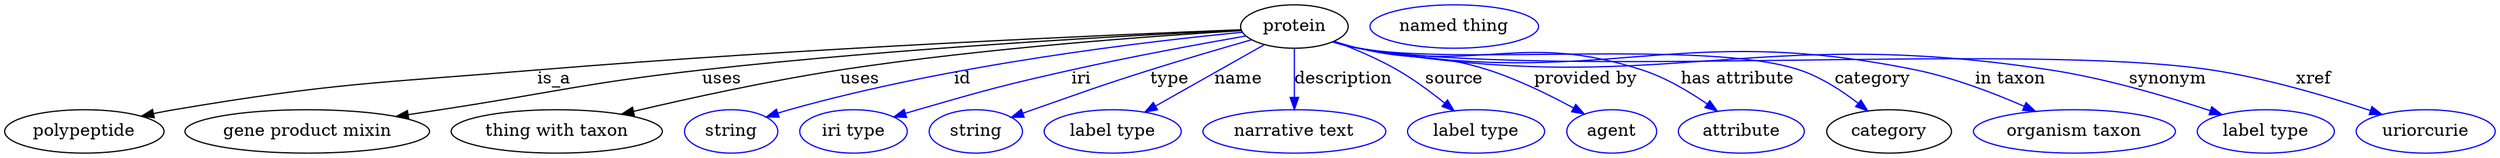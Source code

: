 digraph {
	graph [bb="0,0,2053.8,123"];
	node [label="\N"];
	protein	[height=0.5,
		label=protein,
		pos="1063.6,105",
		width=1.2277];
	polypeptide	[height=0.5,
		pos="65.644,18",
		width=1.8234];
	protein -> polypeptide	[label=is_a,
		lp="452.64,61.5",
		pos="e,112.85,30.703 1019.6,102.35 917.48,98.352 656.33,87.095 438.64,69 305.41,57.925 271.46,58.338 139.64,36 134.2,35.078 128.56,34.002 \
122.93,32.849"];
	"gene product mixin"	[height=0.5,
		pos="249.64,18",
		width=2.7984];
	protein -> "gene product mixin"	[label=uses,
		lp="591.14,61.5",
		pos="e,323.01,30.35 1020,102.06 934.44,98.002 738.52,87.411 574.64,69 478.57,58.207 455.19,50.716 359.64,36 351.04,34.675 342.06,33.29 \
333.1,31.907"];
	"thing with taxon"	[height=0.5,
		pos="455.64,18",
		width=2.4192];
	protein -> "thing with taxon"	[label=uses,
		lp="705.14,61.5",
		pos="e,508.99,32.33 1020.1,101.62 950.03,97.398 807.89,87.293 688.64,69 630.73,60.116 565.6,45.761 518.95,34.706"];
	id	[color=blue,
		height=0.5,
		label=string,
		pos="598.64,18",
		width=1.0652];
	protein -> id	[color=blue,
		label=id,
		lp="789.64,61.5",
		pos="e,627.64,29.948 1020.9,100.28 944.63,92.922 780.4,73.844 646.64,36 643.54,35.121 640.34,34.148 637.15,33.124",
		style=solid];
	iri	[color=blue,
		height=0.5,
		label="iri type",
		pos="699.64,18",
		width=1.2277];
	protein -> iri	[color=blue,
		label=iri,
		lp="887.64,61.5",
		pos="e,733.27,29.865 1023.6,97.202 986.26,90.657 928.97,80.136 879.64,69 823.18,56.251 809.27,52.03 753.64,36 750.13,34.988 746.5,33.911 \
742.86,32.81",
		style=solid];
	type	[color=blue,
		height=0.5,
		label=string,
		pos="800.64,18",
		width=1.0652];
	protein -> type	[color=blue,
		label=type,
		lp="960.64,61.5",
		pos="e,829.95,29.697 1028.4,94.047 1004.6,87.244 972.66,77.883 944.64,69 901.24,55.239 890.61,51.079 847.64,36 844.96,35.057 842.19,34.077 \
839.4,33.084",
		style=solid];
	name	[color=blue,
		height=0.5,
		label="label type",
		pos="913.64,18",
		width=1.5707];
	protein -> name	[color=blue,
		label=name,
		lp="1017.6,61.5",
		pos="e,940.22,34.06 1038.9,89.964 1014.4,76.111 976.8,54.791 949.17,39.134",
		style=solid];
	description	[color=blue,
		height=0.5,
		label="narrative text",
		pos="1063.6,18",
		width=2.0943];
	protein -> description	[color=blue,
		label=description,
		lp="1104.1,61.5",
		pos="e,1063.6,36.175 1063.6,86.799 1063.6,75.163 1063.6,59.548 1063.6,46.237",
		style=solid];
	source	[color=blue,
		height=0.5,
		label="label type",
		pos="1213.6,18",
		width=1.5707];
	protein -> source	[color=blue,
		label=source,
		lp="1195.6,61.5",
		pos="e,1195.5,35.051 1096.5,92.809 1112.7,86.718 1132.2,78.488 1148.6,69 1162.2,61.158 1176.2,50.798 1187.6,41.543",
		style=solid];
	"provided by"	[color=blue,
		height=0.5,
		label=agent,
		pos="1325.6,18",
		width=1.0291];
	protein -> "provided by"	[color=blue,
		label="provided by",
		lp="1304.1,61.5",
		pos="e,1302.9,32.506 1096.2,92.737 1102.9,90.65 1110,88.621 1116.6,87 1163.5,75.606 1177.7,83.767 1223.6,69 1248.3,61.076 1274.5,48.138 \
1294.1,37.409",
		style=solid];
	"has attribute"	[color=blue,
		height=0.5,
		label=attribute,
		pos="1432.6,18",
		width=1.4443];
	protein -> "has attribute"	[color=blue,
		label="has attribute",
		lp="1429.6,61.5",
		pos="e,1412.7,34.861 1095.6,92.439 1102.4,90.322 1109.7,88.357 1116.6,87 1219,66.934 1251.4,101.04 1350.6,69 1369.9,62.793 1389.3,51.254 \
1404.4,40.825",
		style=solid];
	category	[height=0.5,
		pos="1553.6,18",
		width=1.4263];
	protein -> category	[color=blue,
		label=category,
		lp="1541.1,61.5",
		pos="e,1536.3,35.038 1095.3,92.38 1102.2,90.24 1109.6,88.279 1116.6,87 1196.3,72.509 1403.9,94.858 1480.6,69 1498,63.166 1514.9,51.959 \
1528.2,41.632",
		style=solid];
	"in taxon"	[color=blue,
		height=0.5,
		label="organism taxon",
		pos="1706.6,18",
		width=2.3109];
	protein -> "in taxon"	[color=blue,
		label="in taxon",
		lp="1653.6,61.5",
		pos="e,1674.7,34.695 1095.2,92.325 1102.2,90.188 1109.6,88.243 1116.6,87 1318.1,51.428 1376.3,110.28 1576.6,69 1607.4,62.663 1640.4,49.882 \
1665.5,38.829",
		style=solid];
	synonym	[color=blue,
		height=0.5,
		label="label type",
		pos="1864.6,18",
		width=1.5707];
	protein -> synonym	[color=blue,
		label=synonym,
		lp="1783.6,61.5",
		pos="e,1828.4,31.98 1095.2,92.285 1102.2,90.15 1109.6,88.217 1116.6,87 1366.4,43.875 1436.1,107.55 1686.6,69 1732.5,61.948 1783.2,46.94 \
1818.8,35.197",
		style=solid];
	xref	[color=blue,
		height=0.5,
		label=uriorcurie,
		pos="1996.6,18",
		width=1.5887];
	protein -> xref	[color=blue,
		label=xref,
		lp="1904.1,61.5",
		pos="e,1960.6,32.047 1095.2,92.253 1102.2,90.121 1109.6,88.196 1116.6,87 1270.7,60.87 1665.1,92.424 1819.6,69 1865.2,62.088 1915.7,47.061 \
1951.1,35.276",
		style=solid];
	"named thing_category"	[color=blue,
		height=0.5,
		label="named thing",
		pos="1195.6,105",
		width=1.9318];
}
